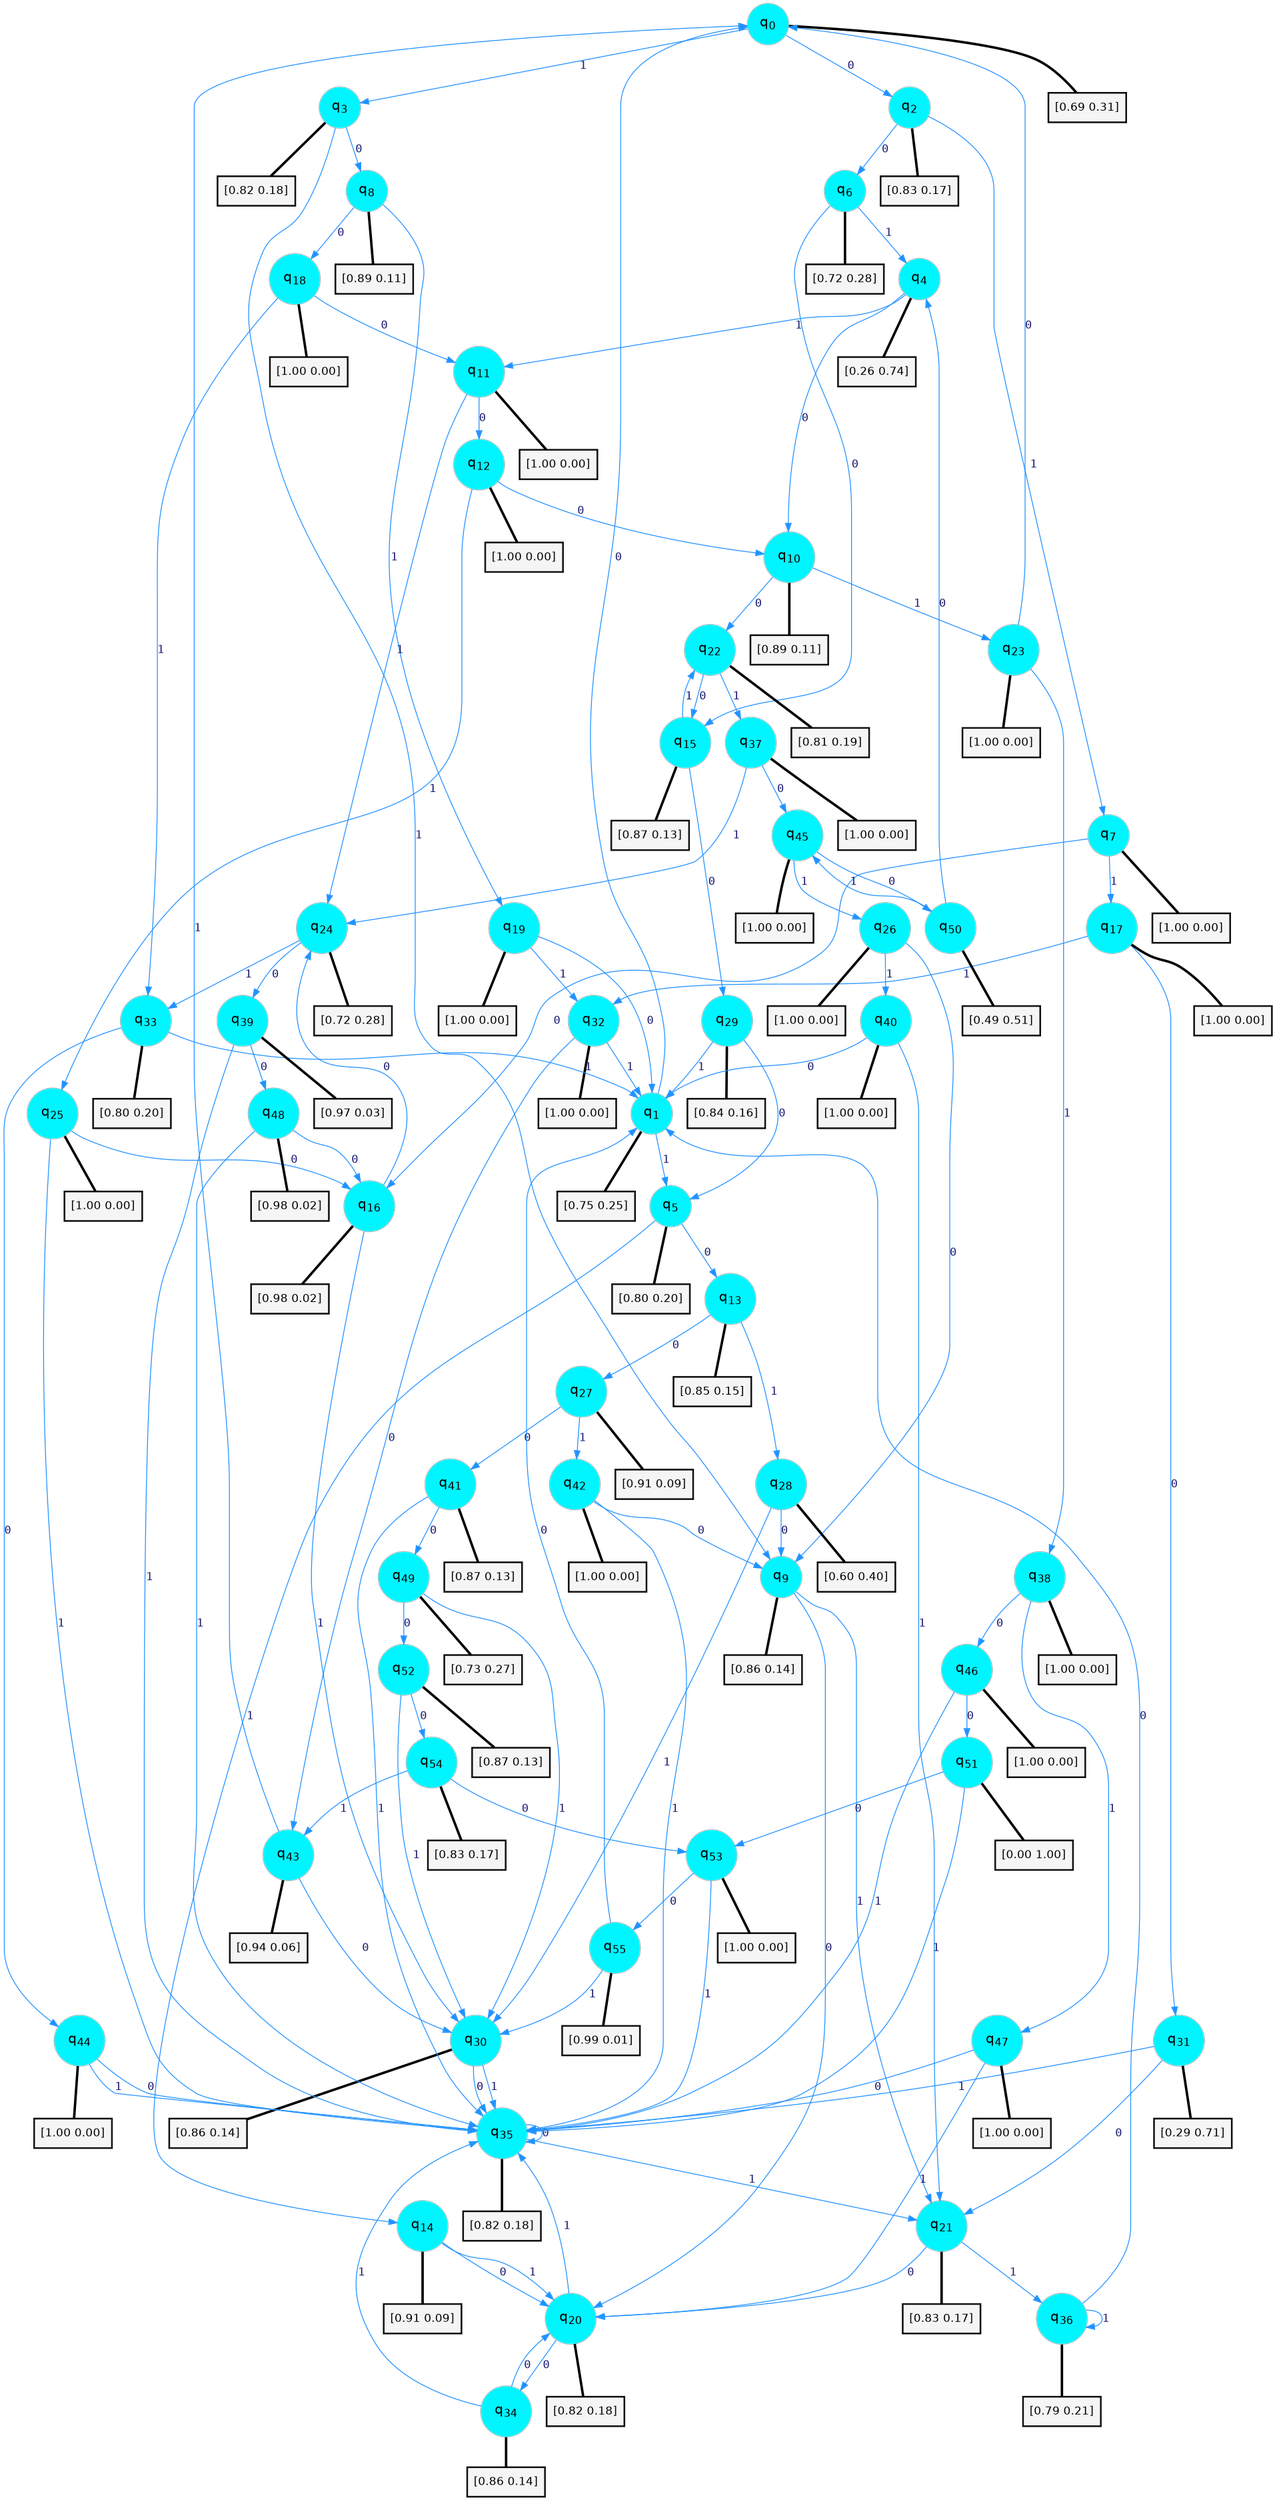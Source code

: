 digraph G {
graph [
bgcolor=transparent, dpi=300, rankdir=TD, size="40,25"];
node [
color=gray, fillcolor=turquoise1, fontcolor=black, fontname=Helvetica, fontsize=16, fontweight=bold, shape=circle, style=filled];
edge [
arrowsize=1, color=dodgerblue1, fontcolor=midnightblue, fontname=courier, fontweight=bold, penwidth=1, style=solid, weight=20];
0[label=<q<SUB>0</SUB>>];
1[label=<q<SUB>1</SUB>>];
2[label=<q<SUB>2</SUB>>];
3[label=<q<SUB>3</SUB>>];
4[label=<q<SUB>4</SUB>>];
5[label=<q<SUB>5</SUB>>];
6[label=<q<SUB>6</SUB>>];
7[label=<q<SUB>7</SUB>>];
8[label=<q<SUB>8</SUB>>];
9[label=<q<SUB>9</SUB>>];
10[label=<q<SUB>10</SUB>>];
11[label=<q<SUB>11</SUB>>];
12[label=<q<SUB>12</SUB>>];
13[label=<q<SUB>13</SUB>>];
14[label=<q<SUB>14</SUB>>];
15[label=<q<SUB>15</SUB>>];
16[label=<q<SUB>16</SUB>>];
17[label=<q<SUB>17</SUB>>];
18[label=<q<SUB>18</SUB>>];
19[label=<q<SUB>19</SUB>>];
20[label=<q<SUB>20</SUB>>];
21[label=<q<SUB>21</SUB>>];
22[label=<q<SUB>22</SUB>>];
23[label=<q<SUB>23</SUB>>];
24[label=<q<SUB>24</SUB>>];
25[label=<q<SUB>25</SUB>>];
26[label=<q<SUB>26</SUB>>];
27[label=<q<SUB>27</SUB>>];
28[label=<q<SUB>28</SUB>>];
29[label=<q<SUB>29</SUB>>];
30[label=<q<SUB>30</SUB>>];
31[label=<q<SUB>31</SUB>>];
32[label=<q<SUB>32</SUB>>];
33[label=<q<SUB>33</SUB>>];
34[label=<q<SUB>34</SUB>>];
35[label=<q<SUB>35</SUB>>];
36[label=<q<SUB>36</SUB>>];
37[label=<q<SUB>37</SUB>>];
38[label=<q<SUB>38</SUB>>];
39[label=<q<SUB>39</SUB>>];
40[label=<q<SUB>40</SUB>>];
41[label=<q<SUB>41</SUB>>];
42[label=<q<SUB>42</SUB>>];
43[label=<q<SUB>43</SUB>>];
44[label=<q<SUB>44</SUB>>];
45[label=<q<SUB>45</SUB>>];
46[label=<q<SUB>46</SUB>>];
47[label=<q<SUB>47</SUB>>];
48[label=<q<SUB>48</SUB>>];
49[label=<q<SUB>49</SUB>>];
50[label=<q<SUB>50</SUB>>];
51[label=<q<SUB>51</SUB>>];
52[label=<q<SUB>52</SUB>>];
53[label=<q<SUB>53</SUB>>];
54[label=<q<SUB>54</SUB>>];
55[label=<q<SUB>55</SUB>>];
56[label="[0.69 0.31]", shape=box,fontcolor=black, fontname=Helvetica, fontsize=14, penwidth=2, fillcolor=whitesmoke,color=black];
57[label="[0.75 0.25]", shape=box,fontcolor=black, fontname=Helvetica, fontsize=14, penwidth=2, fillcolor=whitesmoke,color=black];
58[label="[0.83 0.17]", shape=box,fontcolor=black, fontname=Helvetica, fontsize=14, penwidth=2, fillcolor=whitesmoke,color=black];
59[label="[0.82 0.18]", shape=box,fontcolor=black, fontname=Helvetica, fontsize=14, penwidth=2, fillcolor=whitesmoke,color=black];
60[label="[0.26 0.74]", shape=box,fontcolor=black, fontname=Helvetica, fontsize=14, penwidth=2, fillcolor=whitesmoke,color=black];
61[label="[0.80 0.20]", shape=box,fontcolor=black, fontname=Helvetica, fontsize=14, penwidth=2, fillcolor=whitesmoke,color=black];
62[label="[0.72 0.28]", shape=box,fontcolor=black, fontname=Helvetica, fontsize=14, penwidth=2, fillcolor=whitesmoke,color=black];
63[label="[1.00 0.00]", shape=box,fontcolor=black, fontname=Helvetica, fontsize=14, penwidth=2, fillcolor=whitesmoke,color=black];
64[label="[0.89 0.11]", shape=box,fontcolor=black, fontname=Helvetica, fontsize=14, penwidth=2, fillcolor=whitesmoke,color=black];
65[label="[0.86 0.14]", shape=box,fontcolor=black, fontname=Helvetica, fontsize=14, penwidth=2, fillcolor=whitesmoke,color=black];
66[label="[0.89 0.11]", shape=box,fontcolor=black, fontname=Helvetica, fontsize=14, penwidth=2, fillcolor=whitesmoke,color=black];
67[label="[1.00 0.00]", shape=box,fontcolor=black, fontname=Helvetica, fontsize=14, penwidth=2, fillcolor=whitesmoke,color=black];
68[label="[1.00 0.00]", shape=box,fontcolor=black, fontname=Helvetica, fontsize=14, penwidth=2, fillcolor=whitesmoke,color=black];
69[label="[0.85 0.15]", shape=box,fontcolor=black, fontname=Helvetica, fontsize=14, penwidth=2, fillcolor=whitesmoke,color=black];
70[label="[0.91 0.09]", shape=box,fontcolor=black, fontname=Helvetica, fontsize=14, penwidth=2, fillcolor=whitesmoke,color=black];
71[label="[0.87 0.13]", shape=box,fontcolor=black, fontname=Helvetica, fontsize=14, penwidth=2, fillcolor=whitesmoke,color=black];
72[label="[0.98 0.02]", shape=box,fontcolor=black, fontname=Helvetica, fontsize=14, penwidth=2, fillcolor=whitesmoke,color=black];
73[label="[1.00 0.00]", shape=box,fontcolor=black, fontname=Helvetica, fontsize=14, penwidth=2, fillcolor=whitesmoke,color=black];
74[label="[1.00 0.00]", shape=box,fontcolor=black, fontname=Helvetica, fontsize=14, penwidth=2, fillcolor=whitesmoke,color=black];
75[label="[1.00 0.00]", shape=box,fontcolor=black, fontname=Helvetica, fontsize=14, penwidth=2, fillcolor=whitesmoke,color=black];
76[label="[0.82 0.18]", shape=box,fontcolor=black, fontname=Helvetica, fontsize=14, penwidth=2, fillcolor=whitesmoke,color=black];
77[label="[0.83 0.17]", shape=box,fontcolor=black, fontname=Helvetica, fontsize=14, penwidth=2, fillcolor=whitesmoke,color=black];
78[label="[0.81 0.19]", shape=box,fontcolor=black, fontname=Helvetica, fontsize=14, penwidth=2, fillcolor=whitesmoke,color=black];
79[label="[1.00 0.00]", shape=box,fontcolor=black, fontname=Helvetica, fontsize=14, penwidth=2, fillcolor=whitesmoke,color=black];
80[label="[0.72 0.28]", shape=box,fontcolor=black, fontname=Helvetica, fontsize=14, penwidth=2, fillcolor=whitesmoke,color=black];
81[label="[1.00 0.00]", shape=box,fontcolor=black, fontname=Helvetica, fontsize=14, penwidth=2, fillcolor=whitesmoke,color=black];
82[label="[1.00 0.00]", shape=box,fontcolor=black, fontname=Helvetica, fontsize=14, penwidth=2, fillcolor=whitesmoke,color=black];
83[label="[0.91 0.09]", shape=box,fontcolor=black, fontname=Helvetica, fontsize=14, penwidth=2, fillcolor=whitesmoke,color=black];
84[label="[0.60 0.40]", shape=box,fontcolor=black, fontname=Helvetica, fontsize=14, penwidth=2, fillcolor=whitesmoke,color=black];
85[label="[0.84 0.16]", shape=box,fontcolor=black, fontname=Helvetica, fontsize=14, penwidth=2, fillcolor=whitesmoke,color=black];
86[label="[0.86 0.14]", shape=box,fontcolor=black, fontname=Helvetica, fontsize=14, penwidth=2, fillcolor=whitesmoke,color=black];
87[label="[0.29 0.71]", shape=box,fontcolor=black, fontname=Helvetica, fontsize=14, penwidth=2, fillcolor=whitesmoke,color=black];
88[label="[1.00 0.00]", shape=box,fontcolor=black, fontname=Helvetica, fontsize=14, penwidth=2, fillcolor=whitesmoke,color=black];
89[label="[0.80 0.20]", shape=box,fontcolor=black, fontname=Helvetica, fontsize=14, penwidth=2, fillcolor=whitesmoke,color=black];
90[label="[0.86 0.14]", shape=box,fontcolor=black, fontname=Helvetica, fontsize=14, penwidth=2, fillcolor=whitesmoke,color=black];
91[label="[0.82 0.18]", shape=box,fontcolor=black, fontname=Helvetica, fontsize=14, penwidth=2, fillcolor=whitesmoke,color=black];
92[label="[0.79 0.21]", shape=box,fontcolor=black, fontname=Helvetica, fontsize=14, penwidth=2, fillcolor=whitesmoke,color=black];
93[label="[1.00 0.00]", shape=box,fontcolor=black, fontname=Helvetica, fontsize=14, penwidth=2, fillcolor=whitesmoke,color=black];
94[label="[1.00 0.00]", shape=box,fontcolor=black, fontname=Helvetica, fontsize=14, penwidth=2, fillcolor=whitesmoke,color=black];
95[label="[0.97 0.03]", shape=box,fontcolor=black, fontname=Helvetica, fontsize=14, penwidth=2, fillcolor=whitesmoke,color=black];
96[label="[1.00 0.00]", shape=box,fontcolor=black, fontname=Helvetica, fontsize=14, penwidth=2, fillcolor=whitesmoke,color=black];
97[label="[0.87 0.13]", shape=box,fontcolor=black, fontname=Helvetica, fontsize=14, penwidth=2, fillcolor=whitesmoke,color=black];
98[label="[1.00 0.00]", shape=box,fontcolor=black, fontname=Helvetica, fontsize=14, penwidth=2, fillcolor=whitesmoke,color=black];
99[label="[0.94 0.06]", shape=box,fontcolor=black, fontname=Helvetica, fontsize=14, penwidth=2, fillcolor=whitesmoke,color=black];
100[label="[1.00 0.00]", shape=box,fontcolor=black, fontname=Helvetica, fontsize=14, penwidth=2, fillcolor=whitesmoke,color=black];
101[label="[1.00 0.00]", shape=box,fontcolor=black, fontname=Helvetica, fontsize=14, penwidth=2, fillcolor=whitesmoke,color=black];
102[label="[1.00 0.00]", shape=box,fontcolor=black, fontname=Helvetica, fontsize=14, penwidth=2, fillcolor=whitesmoke,color=black];
103[label="[1.00 0.00]", shape=box,fontcolor=black, fontname=Helvetica, fontsize=14, penwidth=2, fillcolor=whitesmoke,color=black];
104[label="[0.98 0.02]", shape=box,fontcolor=black, fontname=Helvetica, fontsize=14, penwidth=2, fillcolor=whitesmoke,color=black];
105[label="[0.73 0.27]", shape=box,fontcolor=black, fontname=Helvetica, fontsize=14, penwidth=2, fillcolor=whitesmoke,color=black];
106[label="[0.49 0.51]", shape=box,fontcolor=black, fontname=Helvetica, fontsize=14, penwidth=2, fillcolor=whitesmoke,color=black];
107[label="[0.00 1.00]", shape=box,fontcolor=black, fontname=Helvetica, fontsize=14, penwidth=2, fillcolor=whitesmoke,color=black];
108[label="[0.87 0.13]", shape=box,fontcolor=black, fontname=Helvetica, fontsize=14, penwidth=2, fillcolor=whitesmoke,color=black];
109[label="[1.00 0.00]", shape=box,fontcolor=black, fontname=Helvetica, fontsize=14, penwidth=2, fillcolor=whitesmoke,color=black];
110[label="[0.83 0.17]", shape=box,fontcolor=black, fontname=Helvetica, fontsize=14, penwidth=2, fillcolor=whitesmoke,color=black];
111[label="[0.99 0.01]", shape=box,fontcolor=black, fontname=Helvetica, fontsize=14, penwidth=2, fillcolor=whitesmoke,color=black];
0->2 [label=0];
0->3 [label=1];
0->56 [arrowhead=none, penwidth=3,color=black];
1->0 [label=0];
1->5 [label=1];
1->57 [arrowhead=none, penwidth=3,color=black];
2->6 [label=0];
2->7 [label=1];
2->58 [arrowhead=none, penwidth=3,color=black];
3->8 [label=0];
3->9 [label=1];
3->59 [arrowhead=none, penwidth=3,color=black];
4->10 [label=0];
4->11 [label=1];
4->60 [arrowhead=none, penwidth=3,color=black];
5->13 [label=0];
5->14 [label=1];
5->61 [arrowhead=none, penwidth=3,color=black];
6->15 [label=0];
6->4 [label=1];
6->62 [arrowhead=none, penwidth=3,color=black];
7->16 [label=0];
7->17 [label=1];
7->63 [arrowhead=none, penwidth=3,color=black];
8->18 [label=0];
8->19 [label=1];
8->64 [arrowhead=none, penwidth=3,color=black];
9->20 [label=0];
9->21 [label=1];
9->65 [arrowhead=none, penwidth=3,color=black];
10->22 [label=0];
10->23 [label=1];
10->66 [arrowhead=none, penwidth=3,color=black];
11->12 [label=0];
11->24 [label=1];
11->67 [arrowhead=none, penwidth=3,color=black];
12->10 [label=0];
12->25 [label=1];
12->68 [arrowhead=none, penwidth=3,color=black];
13->27 [label=0];
13->28 [label=1];
13->69 [arrowhead=none, penwidth=3,color=black];
14->20 [label=0];
14->20 [label=1];
14->70 [arrowhead=none, penwidth=3,color=black];
15->29 [label=0];
15->22 [label=1];
15->71 [arrowhead=none, penwidth=3,color=black];
16->24 [label=0];
16->30 [label=1];
16->72 [arrowhead=none, penwidth=3,color=black];
17->31 [label=0];
17->32 [label=1];
17->73 [arrowhead=none, penwidth=3,color=black];
18->11 [label=0];
18->33 [label=1];
18->74 [arrowhead=none, penwidth=3,color=black];
19->1 [label=0];
19->32 [label=1];
19->75 [arrowhead=none, penwidth=3,color=black];
20->34 [label=0];
20->35 [label=1];
20->76 [arrowhead=none, penwidth=3,color=black];
21->20 [label=0];
21->36 [label=1];
21->77 [arrowhead=none, penwidth=3,color=black];
22->15 [label=0];
22->37 [label=1];
22->78 [arrowhead=none, penwidth=3,color=black];
23->0 [label=0];
23->38 [label=1];
23->79 [arrowhead=none, penwidth=3,color=black];
24->39 [label=0];
24->33 [label=1];
24->80 [arrowhead=none, penwidth=3,color=black];
25->16 [label=0];
25->35 [label=1];
25->81 [arrowhead=none, penwidth=3,color=black];
26->9 [label=0];
26->40 [label=1];
26->82 [arrowhead=none, penwidth=3,color=black];
27->41 [label=0];
27->42 [label=1];
27->83 [arrowhead=none, penwidth=3,color=black];
28->9 [label=0];
28->30 [label=1];
28->84 [arrowhead=none, penwidth=3,color=black];
29->5 [label=0];
29->1 [label=1];
29->85 [arrowhead=none, penwidth=3,color=black];
30->35 [label=0];
30->35 [label=1];
30->86 [arrowhead=none, penwidth=3,color=black];
31->21 [label=0];
31->35 [label=1];
31->87 [arrowhead=none, penwidth=3,color=black];
32->43 [label=0];
32->1 [label=1];
32->88 [arrowhead=none, penwidth=3,color=black];
33->44 [label=0];
33->1 [label=1];
33->89 [arrowhead=none, penwidth=3,color=black];
34->20 [label=0];
34->35 [label=1];
34->90 [arrowhead=none, penwidth=3,color=black];
35->35 [label=0];
35->21 [label=1];
35->91 [arrowhead=none, penwidth=3,color=black];
36->1 [label=0];
36->36 [label=1];
36->92 [arrowhead=none, penwidth=3,color=black];
37->45 [label=0];
37->24 [label=1];
37->93 [arrowhead=none, penwidth=3,color=black];
38->46 [label=0];
38->47 [label=1];
38->94 [arrowhead=none, penwidth=3,color=black];
39->48 [label=0];
39->35 [label=1];
39->95 [arrowhead=none, penwidth=3,color=black];
40->1 [label=0];
40->21 [label=1];
40->96 [arrowhead=none, penwidth=3,color=black];
41->49 [label=0];
41->35 [label=1];
41->97 [arrowhead=none, penwidth=3,color=black];
42->9 [label=0];
42->35 [label=1];
42->98 [arrowhead=none, penwidth=3,color=black];
43->30 [label=0];
43->0 [label=1];
43->99 [arrowhead=none, penwidth=3,color=black];
44->35 [label=0];
44->35 [label=1];
44->100 [arrowhead=none, penwidth=3,color=black];
45->50 [label=0];
45->26 [label=1];
45->101 [arrowhead=none, penwidth=3,color=black];
46->51 [label=0];
46->35 [label=1];
46->102 [arrowhead=none, penwidth=3,color=black];
47->35 [label=0];
47->20 [label=1];
47->103 [arrowhead=none, penwidth=3,color=black];
48->16 [label=0];
48->35 [label=1];
48->104 [arrowhead=none, penwidth=3,color=black];
49->52 [label=0];
49->30 [label=1];
49->105 [arrowhead=none, penwidth=3,color=black];
50->4 [label=0];
50->45 [label=1];
50->106 [arrowhead=none, penwidth=3,color=black];
51->53 [label=0];
51->35 [label=1];
51->107 [arrowhead=none, penwidth=3,color=black];
52->54 [label=0];
52->30 [label=1];
52->108 [arrowhead=none, penwidth=3,color=black];
53->55 [label=0];
53->35 [label=1];
53->109 [arrowhead=none, penwidth=3,color=black];
54->53 [label=0];
54->43 [label=1];
54->110 [arrowhead=none, penwidth=3,color=black];
55->1 [label=0];
55->30 [label=1];
55->111 [arrowhead=none, penwidth=3,color=black];
}
